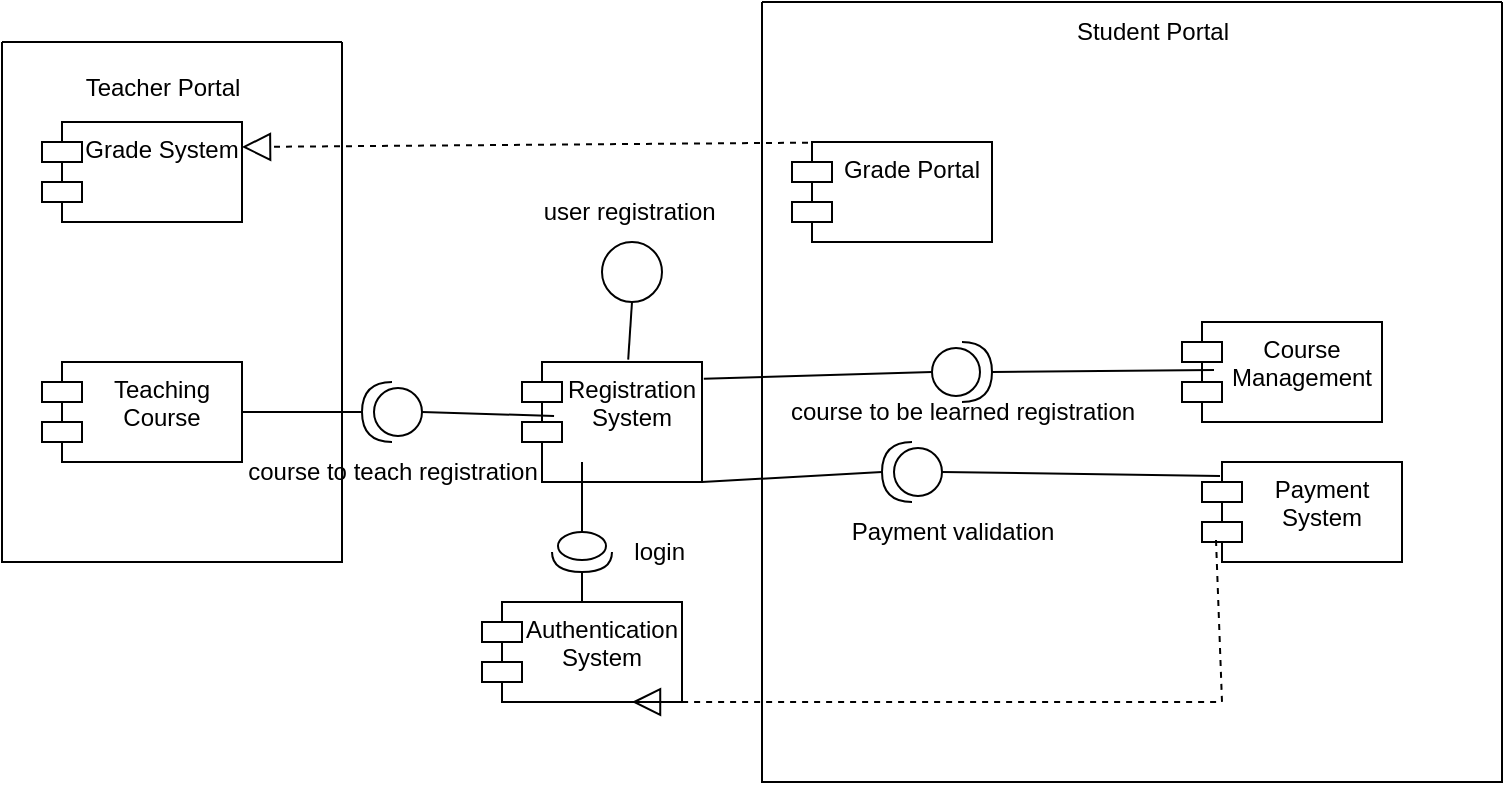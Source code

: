 <mxfile version="25.0.1">
  <diagram name="Page-1" id="d9SCyn3YNdnXIGQbeHX3">
    <mxGraphModel dx="1060" dy="684" grid="1" gridSize="10" guides="1" tooltips="1" connect="1" arrows="1" fold="1" page="1" pageScale="1" pageWidth="827" pageHeight="1169" math="0" shadow="0">
      <root>
        <mxCell id="0" />
        <mxCell id="1" parent="0" />
        <mxCell id="shVz7K_KIoUL-IxX1cfW-17" value="" style="endArrow=block;dashed=1;endFill=0;endSize=12;html=1;rounded=0;entryX=1;entryY=0.25;entryDx=0;entryDy=0;exitX=0.5;exitY=0;exitDx=0;exitDy=0;" edge="1" parent="1" source="shVz7K_KIoUL-IxX1cfW-9" target="shVz7K_KIoUL-IxX1cfW-5">
          <mxGeometry width="160" relative="1" as="geometry">
            <mxPoint x="260" y="450" as="sourcePoint" />
            <mxPoint x="420" y="459" as="targetPoint" />
          </mxGeometry>
        </mxCell>
        <mxCell id="shVz7K_KIoUL-IxX1cfW-27" value="" style="endArrow=none;html=1;rounded=0;entryX=1;entryY=1;entryDx=0;entryDy=0;exitX=1;exitY=0.5;exitDx=0;exitDy=0;exitPerimeter=0;" edge="1" parent="1" source="shVz7K_KIoUL-IxX1cfW-20" target="shVz7K_KIoUL-IxX1cfW-1">
          <mxGeometry width="50" height="50" relative="1" as="geometry">
            <mxPoint x="270" y="320" as="sourcePoint" />
            <mxPoint x="320" y="270" as="targetPoint" />
            <Array as="points" />
          </mxGeometry>
        </mxCell>
        <mxCell id="shVz7K_KIoUL-IxX1cfW-33" value="" style="ellipse;whiteSpace=wrap;html=1;aspect=fixed;" vertex="1" parent="1">
          <mxGeometry x="330" y="160" width="30" height="30" as="geometry" />
        </mxCell>
        <mxCell id="shVz7K_KIoUL-IxX1cfW-35" value="" style="endArrow=none;html=1;rounded=0;entryX=0.59;entryY=-0.02;entryDx=0;entryDy=0;entryPerimeter=0;exitX=0.5;exitY=1;exitDx=0;exitDy=0;" edge="1" parent="1" source="shVz7K_KIoUL-IxX1cfW-33" target="shVz7K_KIoUL-IxX1cfW-1">
          <mxGeometry width="50" height="50" relative="1" as="geometry">
            <mxPoint x="310" y="155" as="sourcePoint" />
            <mxPoint x="170" y="130" as="targetPoint" />
          </mxGeometry>
        </mxCell>
        <mxCell id="shVz7K_KIoUL-IxX1cfW-37" value="user registration&amp;nbsp;" style="text;html=1;align=center;verticalAlign=middle;resizable=0;points=[];autosize=1;strokeColor=none;fillColor=none;" vertex="1" parent="1">
          <mxGeometry x="290" y="130" width="110" height="30" as="geometry" />
        </mxCell>
        <mxCell id="shVz7K_KIoUL-IxX1cfW-44" value="" style="swimlane;startSize=0;" vertex="1" parent="1">
          <mxGeometry x="410" y="40" width="370" height="390" as="geometry" />
        </mxCell>
        <mxCell id="shVz7K_KIoUL-IxX1cfW-18" value="Course Management" style="shape=module;align=left;spacingLeft=20;align=center;verticalAlign=top;whiteSpace=wrap;html=1;" vertex="1" parent="shVz7K_KIoUL-IxX1cfW-44">
          <mxGeometry x="210" y="160" width="100" height="50" as="geometry" />
        </mxCell>
        <mxCell id="shVz7K_KIoUL-IxX1cfW-39" value="" style="shape=providedRequiredInterface;html=1;verticalLabelPosition=bottom;sketch=0;rotation=0;" vertex="1" parent="shVz7K_KIoUL-IxX1cfW-44">
          <mxGeometry x="85" y="170" width="30" height="30" as="geometry" />
        </mxCell>
        <mxCell id="shVz7K_KIoUL-IxX1cfW-49" value="Student Portal" style="text;html=1;align=center;verticalAlign=middle;resizable=0;points=[];autosize=1;strokeColor=none;fillColor=none;" vertex="1" parent="shVz7K_KIoUL-IxX1cfW-44">
          <mxGeometry x="145" width="100" height="30" as="geometry" />
        </mxCell>
        <mxCell id="shVz7K_KIoUL-IxX1cfW-43" value="course to be learned registration" style="text;html=1;align=center;verticalAlign=middle;resizable=0;points=[];autosize=1;strokeColor=none;fillColor=none;" vertex="1" parent="shVz7K_KIoUL-IxX1cfW-44">
          <mxGeometry y="190" width="200" height="30" as="geometry" />
        </mxCell>
        <mxCell id="shVz7K_KIoUL-IxX1cfW-20" value="" style="shape=providedRequiredInterface;html=1;verticalLabelPosition=bottom;sketch=0;rotation=-180;" vertex="1" parent="shVz7K_KIoUL-IxX1cfW-44">
          <mxGeometry x="60" y="220" width="30" height="30" as="geometry" />
        </mxCell>
        <mxCell id="shVz7K_KIoUL-IxX1cfW-4" value="Payment System" style="shape=module;align=left;spacingLeft=20;align=center;verticalAlign=top;whiteSpace=wrap;html=1;" vertex="1" parent="shVz7K_KIoUL-IxX1cfW-44">
          <mxGeometry x="220" y="230" width="100" height="50" as="geometry" />
        </mxCell>
        <mxCell id="shVz7K_KIoUL-IxX1cfW-31" value="Payment validation" style="text;html=1;align=center;verticalAlign=middle;resizable=0;points=[];autosize=1;strokeColor=none;fillColor=none;" vertex="1" parent="shVz7K_KIoUL-IxX1cfW-44">
          <mxGeometry x="35" y="250" width="120" height="30" as="geometry" />
        </mxCell>
        <mxCell id="shVz7K_KIoUL-IxX1cfW-54" value="" style="endArrow=none;html=1;rounded=0;entryX=0;entryY=0.5;entryDx=0;entryDy=0;entryPerimeter=0;exitX=0.09;exitY=0.14;exitDx=0;exitDy=0;exitPerimeter=0;" edge="1" parent="shVz7K_KIoUL-IxX1cfW-44" source="shVz7K_KIoUL-IxX1cfW-4" target="shVz7K_KIoUL-IxX1cfW-20">
          <mxGeometry width="50" height="50" relative="1" as="geometry">
            <mxPoint x="230" y="230" as="sourcePoint" />
            <mxPoint x="100" y="230" as="targetPoint" />
          </mxGeometry>
        </mxCell>
        <mxCell id="shVz7K_KIoUL-IxX1cfW-9" value="Grade Portal" style="shape=module;align=left;spacingLeft=20;align=center;verticalAlign=top;whiteSpace=wrap;html=1;" vertex="1" parent="shVz7K_KIoUL-IxX1cfW-44">
          <mxGeometry x="15" y="70" width="100" height="50" as="geometry" />
        </mxCell>
        <mxCell id="shVz7K_KIoUL-IxX1cfW-61" value="" style="endArrow=none;html=1;rounded=0;entryX=0.16;entryY=0.48;entryDx=0;entryDy=0;entryPerimeter=0;exitX=1;exitY=0.5;exitDx=0;exitDy=0;exitPerimeter=0;" edge="1" parent="shVz7K_KIoUL-IxX1cfW-44" source="shVz7K_KIoUL-IxX1cfW-39" target="shVz7K_KIoUL-IxX1cfW-18">
          <mxGeometry width="50" height="50" relative="1" as="geometry">
            <mxPoint x="-19" y="197" as="sourcePoint" />
            <mxPoint x="95" y="195" as="targetPoint" />
          </mxGeometry>
        </mxCell>
        <mxCell id="shVz7K_KIoUL-IxX1cfW-1" value="Registration&lt;div&gt;System&lt;/div&gt;" style="shape=module;align=left;spacingLeft=20;align=center;verticalAlign=top;whiteSpace=wrap;html=1;" vertex="1" parent="1">
          <mxGeometry x="290" y="220" width="90" height="60" as="geometry" />
        </mxCell>
        <mxCell id="shVz7K_KIoUL-IxX1cfW-42" value="" style="endArrow=none;html=1;rounded=0;entryX=0;entryY=0.5;entryDx=0;entryDy=0;entryPerimeter=0;exitX=1.01;exitY=0.14;exitDx=0;exitDy=0;exitPerimeter=0;" edge="1" parent="1" source="shVz7K_KIoUL-IxX1cfW-1" target="shVz7K_KIoUL-IxX1cfW-39">
          <mxGeometry width="50" height="50" relative="1" as="geometry">
            <mxPoint x="380" y="220" as="sourcePoint" />
            <mxPoint x="240" y="220" as="targetPoint" />
          </mxGeometry>
        </mxCell>
        <mxCell id="shVz7K_KIoUL-IxX1cfW-2" value="Authentication&lt;div&gt;System&lt;/div&gt;" style="shape=module;align=left;spacingLeft=20;align=center;verticalAlign=top;whiteSpace=wrap;html=1;" vertex="1" parent="1">
          <mxGeometry x="270" y="340" width="100" height="50" as="geometry" />
        </mxCell>
        <mxCell id="shVz7K_KIoUL-IxX1cfW-32" value="" style="endArrow=block;dashed=1;endFill=0;endSize=12;html=1;rounded=0;entryX=0.75;entryY=1;entryDx=0;entryDy=0;exitX=0.07;exitY=0.78;exitDx=0;exitDy=0;exitPerimeter=0;" edge="1" parent="1" source="shVz7K_KIoUL-IxX1cfW-4" target="shVz7K_KIoUL-IxX1cfW-2">
          <mxGeometry width="160" relative="1" as="geometry">
            <mxPoint x="330" y="560" as="sourcePoint" />
            <mxPoint x="168" y="533" as="targetPoint" />
            <Array as="points">
              <mxPoint x="640" y="390" />
            </Array>
          </mxGeometry>
        </mxCell>
        <mxCell id="shVz7K_KIoUL-IxX1cfW-12" value="" style="shape=providedRequiredInterface;html=1;verticalLabelPosition=bottom;sketch=0;rotation=90;" vertex="1" parent="1">
          <mxGeometry x="310" y="300" width="20" height="30" as="geometry" />
        </mxCell>
        <mxCell id="shVz7K_KIoUL-IxX1cfW-13" value="login&amp;nbsp;" style="text;html=1;align=center;verticalAlign=middle;resizable=0;points=[];autosize=1;strokeColor=none;fillColor=none;" vertex="1" parent="1">
          <mxGeometry x="335" y="300" width="50" height="30" as="geometry" />
        </mxCell>
        <mxCell id="shVz7K_KIoUL-IxX1cfW-58" value="" style="endArrow=none;html=1;rounded=0;exitX=0.5;exitY=0;exitDx=0;exitDy=0;entryX=1;entryY=0.5;entryDx=0;entryDy=0;entryPerimeter=0;" edge="1" parent="1" source="shVz7K_KIoUL-IxX1cfW-2" target="shVz7K_KIoUL-IxX1cfW-12">
          <mxGeometry width="50" height="50" relative="1" as="geometry">
            <mxPoint x="350" y="350" as="sourcePoint" />
            <mxPoint x="400" y="300" as="targetPoint" />
          </mxGeometry>
        </mxCell>
        <mxCell id="shVz7K_KIoUL-IxX1cfW-59" value="" style="endArrow=none;html=1;rounded=0;exitX=0;exitY=0.5;exitDx=0;exitDy=0;exitPerimeter=0;" edge="1" parent="1" source="shVz7K_KIoUL-IxX1cfW-12">
          <mxGeometry width="50" height="50" relative="1" as="geometry">
            <mxPoint x="350" y="350" as="sourcePoint" />
            <mxPoint x="320" y="270" as="targetPoint" />
          </mxGeometry>
        </mxCell>
        <mxCell id="shVz7K_KIoUL-IxX1cfW-60" value="" style="swimlane;startSize=0;" vertex="1" parent="1">
          <mxGeometry x="30" y="60" width="170" height="260" as="geometry" />
        </mxCell>
        <mxCell id="shVz7K_KIoUL-IxX1cfW-5" value="Grade System" style="shape=module;align=left;spacingLeft=20;align=center;verticalAlign=top;whiteSpace=wrap;html=1;" vertex="1" parent="shVz7K_KIoUL-IxX1cfW-60">
          <mxGeometry x="20" y="40" width="100" height="50" as="geometry" />
        </mxCell>
        <mxCell id="shVz7K_KIoUL-IxX1cfW-65" value="Teaching Course" style="shape=module;align=left;spacingLeft=20;align=center;verticalAlign=top;whiteSpace=wrap;html=1;" vertex="1" parent="shVz7K_KIoUL-IxX1cfW-60">
          <mxGeometry x="20" y="160" width="100" height="50" as="geometry" />
        </mxCell>
        <mxCell id="shVz7K_KIoUL-IxX1cfW-63" value="Teacher Portal" style="text;html=1;align=center;verticalAlign=middle;resizable=0;points=[];autosize=1;strokeColor=none;fillColor=none;" vertex="1" parent="1">
          <mxGeometry x="60" y="68" width="100" height="30" as="geometry" />
        </mxCell>
        <mxCell id="shVz7K_KIoUL-IxX1cfW-66" value="course to teach registration" style="text;html=1;align=center;verticalAlign=middle;resizable=0;points=[];autosize=1;strokeColor=none;fillColor=none;" vertex="1" parent="1">
          <mxGeometry x="140" y="260" width="170" height="30" as="geometry" />
        </mxCell>
        <mxCell id="shVz7K_KIoUL-IxX1cfW-67" value="" style="shape=providedRequiredInterface;html=1;verticalLabelPosition=bottom;sketch=0;rotation=-180;" vertex="1" parent="1">
          <mxGeometry x="210" y="230" width="30" height="30" as="geometry" />
        </mxCell>
        <mxCell id="shVz7K_KIoUL-IxX1cfW-68" value="" style="endArrow=none;html=1;rounded=0;entryX=1;entryY=0.5;entryDx=0;entryDy=0;entryPerimeter=0;exitX=1;exitY=0.5;exitDx=0;exitDy=0;" edge="1" parent="1" source="shVz7K_KIoUL-IxX1cfW-65" target="shVz7K_KIoUL-IxX1cfW-67">
          <mxGeometry width="50" height="50" relative="1" as="geometry">
            <mxPoint x="381" y="238" as="sourcePoint" />
            <mxPoint x="505" y="235" as="targetPoint" />
          </mxGeometry>
        </mxCell>
        <mxCell id="shVz7K_KIoUL-IxX1cfW-69" value="" style="endArrow=none;html=1;rounded=0;entryX=0.178;entryY=0.45;entryDx=0;entryDy=0;entryPerimeter=0;exitX=0;exitY=0.5;exitDx=0;exitDy=0;exitPerimeter=0;" edge="1" parent="1" source="shVz7K_KIoUL-IxX1cfW-67" target="shVz7K_KIoUL-IxX1cfW-1">
          <mxGeometry width="50" height="50" relative="1" as="geometry">
            <mxPoint x="160" y="255" as="sourcePoint" />
            <mxPoint x="220" y="255" as="targetPoint" />
          </mxGeometry>
        </mxCell>
      </root>
    </mxGraphModel>
  </diagram>
</mxfile>
